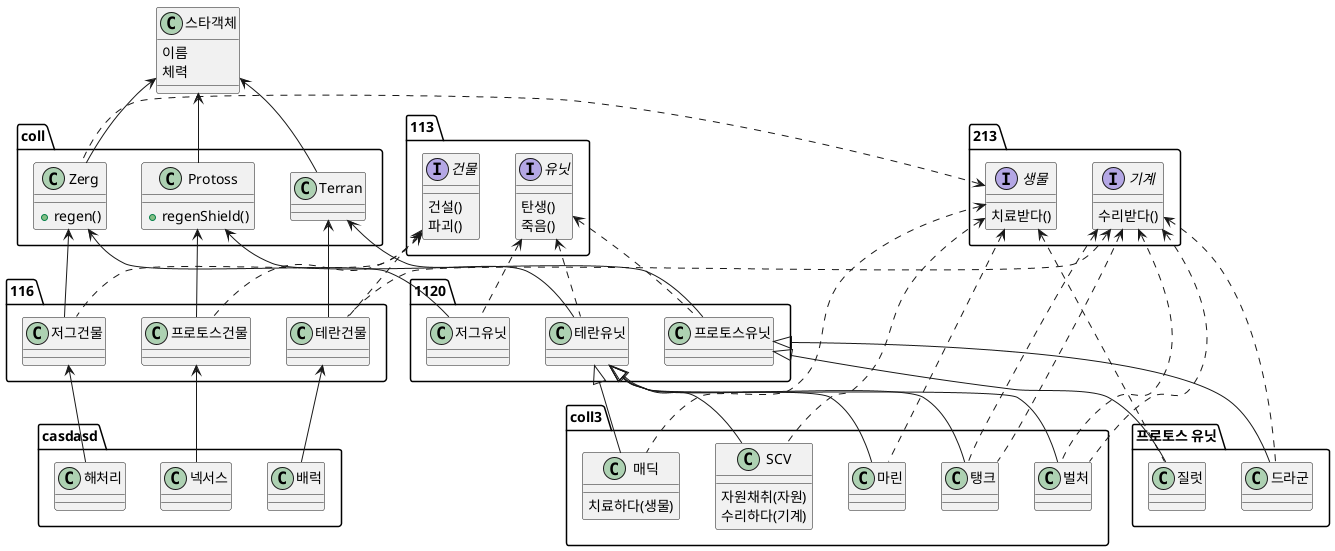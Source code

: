 @startuml
class 스타객체{
    이름
    체력
   }

package 113 {

    interface 유닛{
    탄생()
    죽음()
    }

    interface 건물{
    건설()
    파괴()
    }

}
package 213 {
    interface 생물{
        치료받다()
        }

        interface 기계{
        수리받다()
    }
}

package 116 {
    class 테란건물
    class 저그건물
    class 프로토스건물
}

package 1120 {
 class 테란유닛
 class 저그유닛
 class 프로토스유닛
}
package "coll" {
    class  "Terran"
    class  "Zerg"{
         +regen()
    }
    class  "Protoss"{
        +regenShield()
    }
}
package "coll3" {
   class 벌처
   class 탱크
   class 마린
   class 매딕 {
   치료하다(생물)
   }
   class SCV {
   자원채취(자원)
   수리하다(기계)
   }
}
package "프로토스 유닛" {
    class 질럿
    class 드라군
}

package "casdasd" {
class 배럭
class 해처리
class 넥서스
}
스타객체 <-- "Terran"
스타객체 <-- "Zerg"
스타객체 <-- "Protoss"
생물 <.. Zerg


유닛 <.. 테란유닛
유닛 <.. 저그유닛
유닛 <.. 프로토스유닛

Terran <-- 테란유닛
Zerg <-- 저그유닛
Protoss <-- 프로토스유닛

건물  <.. 테란건물
건물  <.. 저그건물
건물  <.. 프로토스건물
기계  <.. 테란건물

Terran  <-- 테란건물
Zerg  <-- 저그건물
Protoss  <-- 프로토스건물

"테란유닛" <|-- "매딕"
"테란유닛" <|-- "SCV"
"테란유닛" <|-- "탱크"
"테란유닛" <|-- "벌처"
"테란유닛" <|-- "마린"

프로토스유닛 <|-- 질럿
프로토스유닛 <|-- 드라군

"생물" <.. "매딕"
"생물" <.. "SCV"
"기계" <.. "탱크"
"기계" <.. "벌처"
"생물" <.. "마린"
"생물" <.. 질럿
"기계" <.. 드라군

"기계" <.. "탱크"
"기계" <.. "벌처"

테란건물 <-- 배럭
저그건물 <-- 해처리
프로토스건물 <-- 넥서스

@enduml
